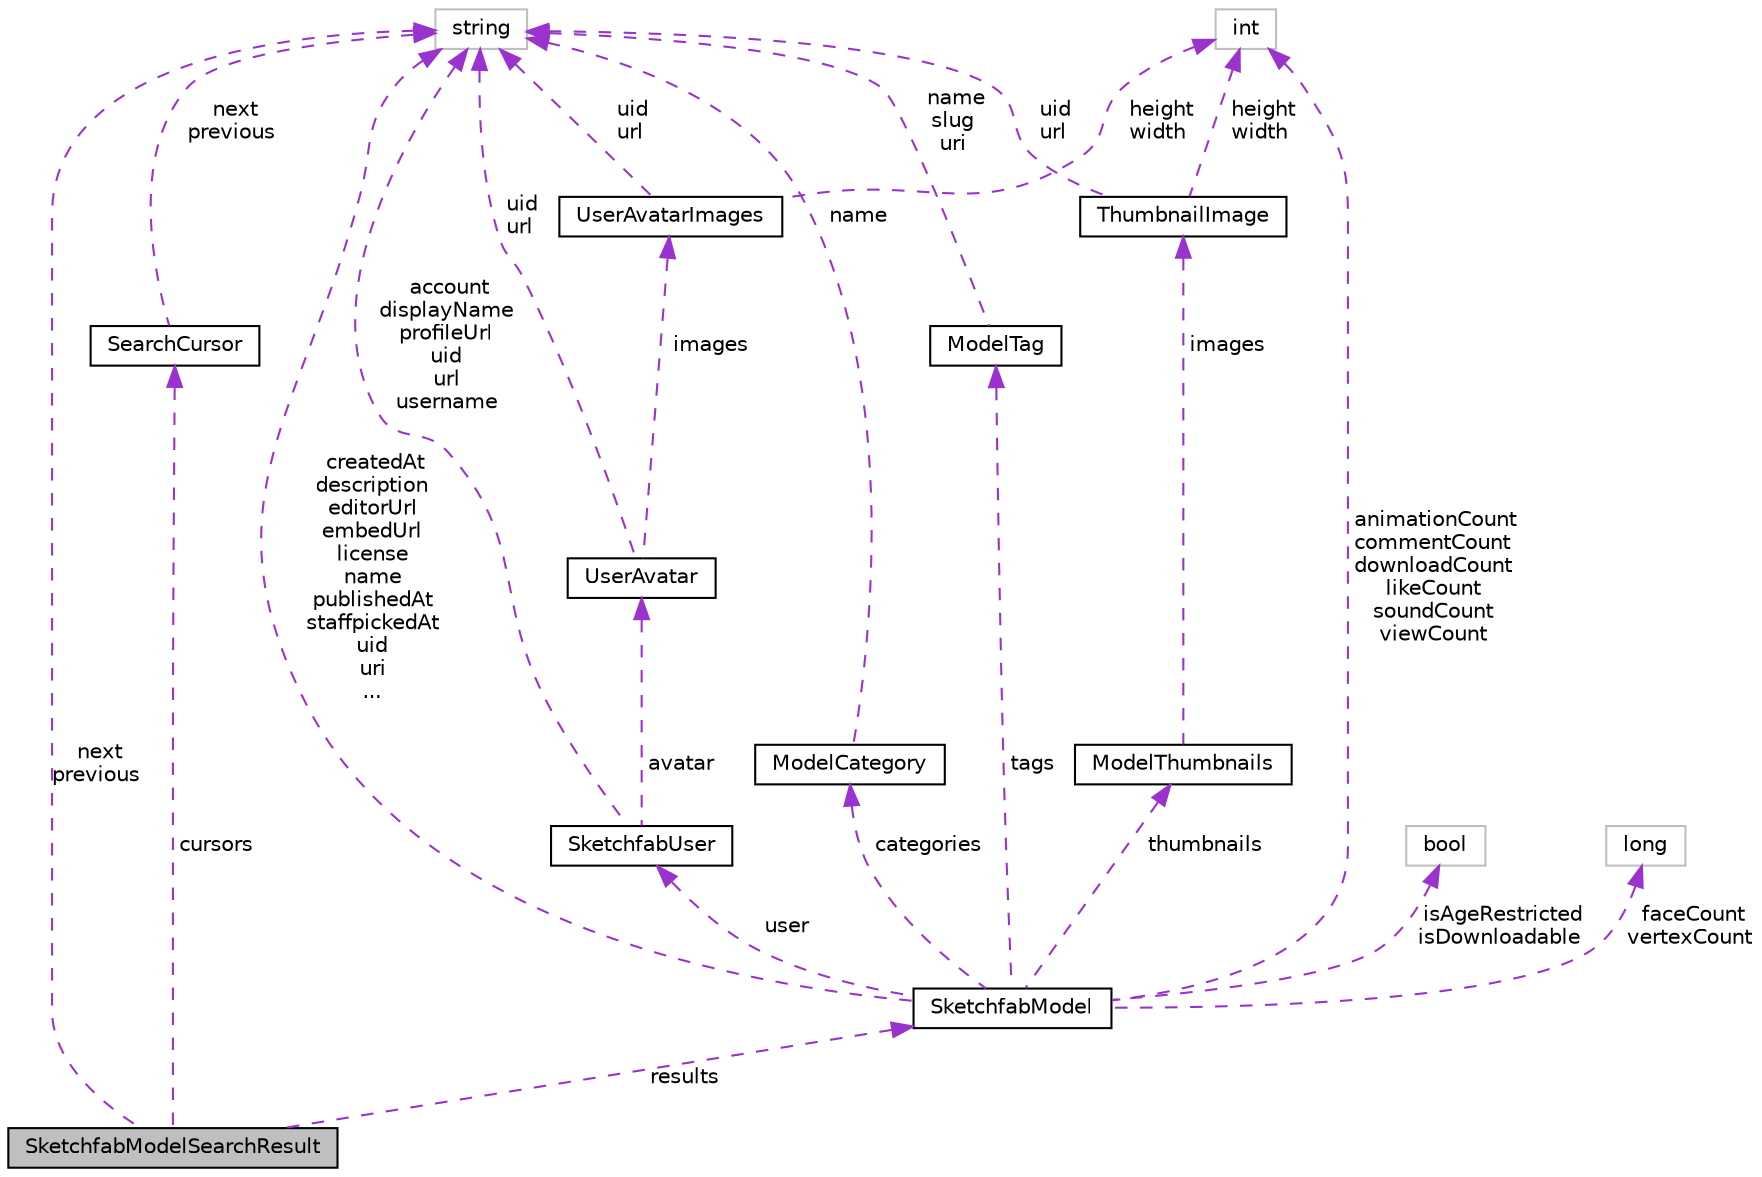 digraph "SketchfabModelSearchResult"
{
 // INTERACTIVE_SVG=YES
 // LATEX_PDF_SIZE
  edge [fontname="Helvetica",fontsize="10",labelfontname="Helvetica",labelfontsize="10"];
  node [fontname="Helvetica",fontsize="10",shape=record];
  Node1 [label="SketchfabModelSearchResult",height=0.2,width=0.4,color="black", fillcolor="grey75", style="filled", fontcolor="black",tooltip=" "];
  Node2 -> Node1 [dir="back",color="darkorchid3",fontsize="10",style="dashed",label=" cursors" ,fontname="Helvetica"];
  Node2 [label="SearchCursor",height=0.2,width=0.4,color="black", fillcolor="white", style="filled",URL="$class_search_cursor.html",tooltip=" "];
  Node3 -> Node2 [dir="back",color="darkorchid3",fontsize="10",style="dashed",label=" next\nprevious" ,fontname="Helvetica"];
  Node3 [label="string",height=0.2,width=0.4,color="grey75", fillcolor="white", style="filled",tooltip=" "];
  Node3 -> Node1 [dir="back",color="darkorchid3",fontsize="10",style="dashed",label=" next\nprevious" ,fontname="Helvetica"];
  Node4 -> Node1 [dir="back",color="darkorchid3",fontsize="10",style="dashed",label=" results" ,fontname="Helvetica"];
  Node4 [label="SketchfabModel",height=0.2,width=0.4,color="black", fillcolor="white", style="filled",URL="$class_sketchfab_model.html",tooltip=" "];
  Node5 -> Node4 [dir="back",color="darkorchid3",fontsize="10",style="dashed",label=" user" ,fontname="Helvetica"];
  Node5 [label="SketchfabUser",height=0.2,width=0.4,color="black", fillcolor="white", style="filled",URL="$class_sketchfab_user.html",tooltip=" "];
  Node3 -> Node5 [dir="back",color="darkorchid3",fontsize="10",style="dashed",label=" account\ndisplayName\nprofileUrl\nuid\nurl\nusername" ,fontname="Helvetica"];
  Node6 -> Node5 [dir="back",color="darkorchid3",fontsize="10",style="dashed",label=" avatar" ,fontname="Helvetica"];
  Node6 [label="UserAvatar",height=0.2,width=0.4,color="black", fillcolor="white", style="filled",URL="$class_user_avatar.html",tooltip=" "];
  Node3 -> Node6 [dir="back",color="darkorchid3",fontsize="10",style="dashed",label=" uid\nurl" ,fontname="Helvetica"];
  Node7 -> Node6 [dir="back",color="darkorchid3",fontsize="10",style="dashed",label=" images" ,fontname="Helvetica"];
  Node7 [label="UserAvatarImages",height=0.2,width=0.4,color="black", fillcolor="white", style="filled",URL="$class_user_avatar_images.html",tooltip=" "];
  Node3 -> Node7 [dir="back",color="darkorchid3",fontsize="10",style="dashed",label=" uid\nurl" ,fontname="Helvetica"];
  Node8 -> Node7 [dir="back",color="darkorchid3",fontsize="10",style="dashed",label=" height\nwidth" ,fontname="Helvetica"];
  Node8 [label="int",height=0.2,width=0.4,color="grey75", fillcolor="white", style="filled",tooltip=" "];
  Node3 -> Node4 [dir="back",color="darkorchid3",fontsize="10",style="dashed",label=" createdAt\ndescription\neditorUrl\nembedUrl\nlicense\nname\npublishedAt\nstaffpickedAt\nuid\nuri\n..." ,fontname="Helvetica"];
  Node9 -> Node4 [dir="back",color="darkorchid3",fontsize="10",style="dashed",label=" categories" ,fontname="Helvetica"];
  Node9 [label="ModelCategory",height=0.2,width=0.4,color="black", fillcolor="white", style="filled",URL="$class_model_category.html",tooltip=" "];
  Node3 -> Node9 [dir="back",color="darkorchid3",fontsize="10",style="dashed",label=" name" ,fontname="Helvetica"];
  Node10 -> Node4 [dir="back",color="darkorchid3",fontsize="10",style="dashed",label=" tags" ,fontname="Helvetica"];
  Node10 [label="ModelTag",height=0.2,width=0.4,color="black", fillcolor="white", style="filled",URL="$class_model_tag.html",tooltip=" "];
  Node3 -> Node10 [dir="back",color="darkorchid3",fontsize="10",style="dashed",label=" name\nslug\nuri" ,fontname="Helvetica"];
  Node8 -> Node4 [dir="back",color="darkorchid3",fontsize="10",style="dashed",label=" animationCount\ncommentCount\ndownloadCount\nlikeCount\nsoundCount\nviewCount" ,fontname="Helvetica"];
  Node11 -> Node4 [dir="back",color="darkorchid3",fontsize="10",style="dashed",label=" isAgeRestricted\nisDownloadable" ,fontname="Helvetica"];
  Node11 [label="bool",height=0.2,width=0.4,color="grey75", fillcolor="white", style="filled",tooltip=" "];
  Node12 -> Node4 [dir="back",color="darkorchid3",fontsize="10",style="dashed",label=" faceCount\nvertexCount" ,fontname="Helvetica"];
  Node12 [label="long",height=0.2,width=0.4,color="grey75", fillcolor="white", style="filled",tooltip=" "];
  Node13 -> Node4 [dir="back",color="darkorchid3",fontsize="10",style="dashed",label=" thumbnails" ,fontname="Helvetica"];
  Node13 [label="ModelThumbnails",height=0.2,width=0.4,color="black", fillcolor="white", style="filled",URL="$class_model_thumbnails.html",tooltip=" "];
  Node14 -> Node13 [dir="back",color="darkorchid3",fontsize="10",style="dashed",label=" images" ,fontname="Helvetica"];
  Node14 [label="ThumbnailImage",height=0.2,width=0.4,color="black", fillcolor="white", style="filled",URL="$class_thumbnail_image.html",tooltip=" "];
  Node3 -> Node14 [dir="back",color="darkorchid3",fontsize="10",style="dashed",label=" uid\nurl" ,fontname="Helvetica"];
  Node8 -> Node14 [dir="back",color="darkorchid3",fontsize="10",style="dashed",label=" height\nwidth" ,fontname="Helvetica"];
}
